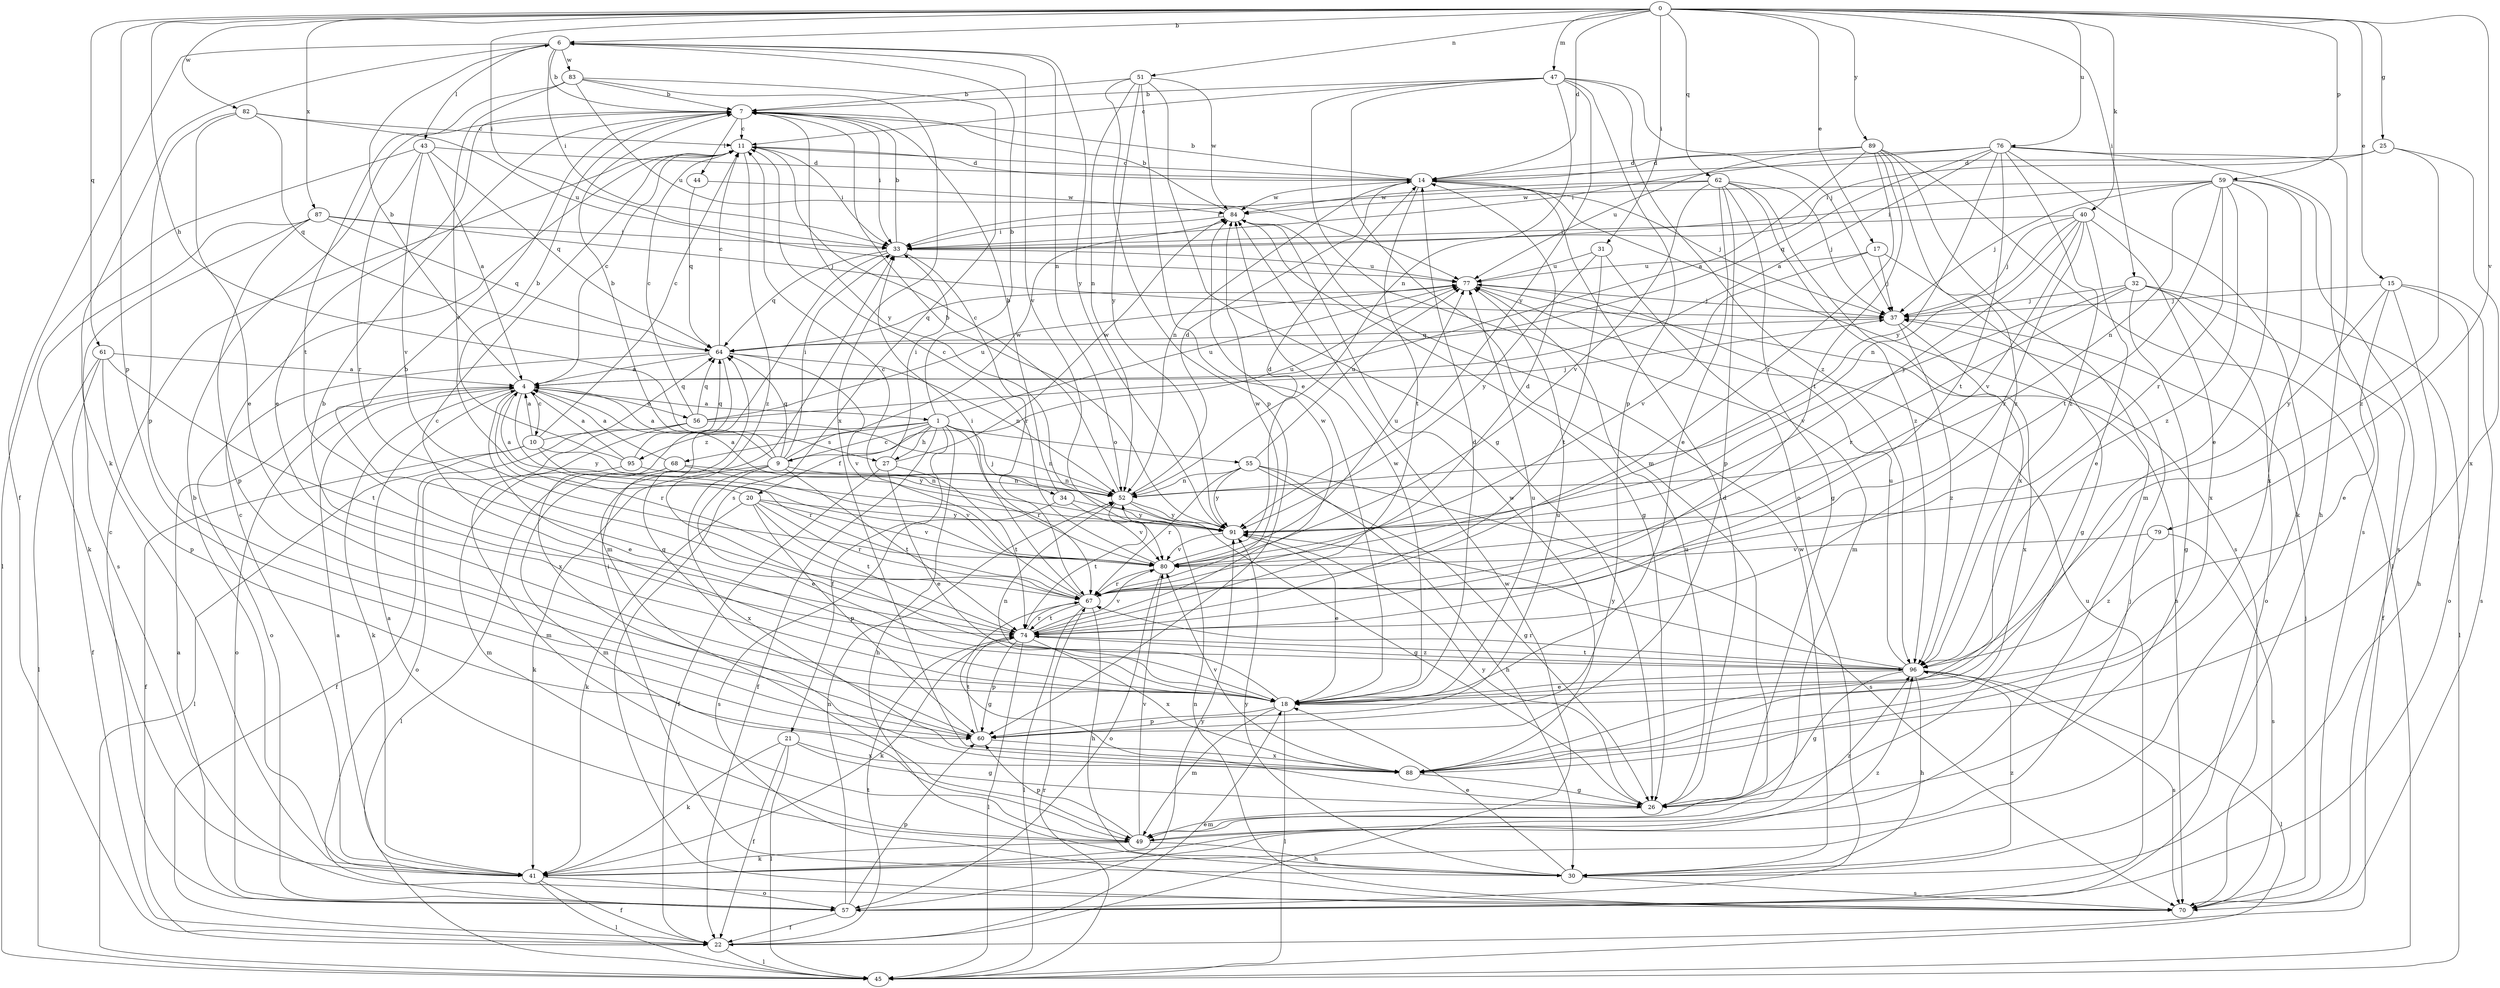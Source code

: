 strict digraph  {
0;
1;
4;
6;
7;
9;
10;
11;
14;
15;
17;
18;
20;
21;
22;
25;
26;
27;
30;
31;
32;
33;
34;
37;
40;
41;
43;
44;
45;
47;
49;
51;
52;
55;
56;
57;
59;
60;
61;
62;
64;
67;
68;
70;
74;
76;
77;
79;
80;
82;
83;
84;
87;
88;
89;
91;
95;
96;
0 -> 6  [label=b];
0 -> 14  [label=d];
0 -> 15  [label=e];
0 -> 17  [label=e];
0 -> 25  [label=g];
0 -> 27  [label=h];
0 -> 31  [label=i];
0 -> 32  [label=i];
0 -> 33  [label=i];
0 -> 40  [label=k];
0 -> 47  [label=m];
0 -> 51  [label=n];
0 -> 59  [label=p];
0 -> 60  [label=p];
0 -> 61  [label=q];
0 -> 62  [label=q];
0 -> 76  [label=u];
0 -> 79  [label=v];
0 -> 82  [label=w];
0 -> 87  [label=x];
0 -> 89  [label=y];
1 -> 6  [label=b];
1 -> 9  [label=c];
1 -> 20  [label=f];
1 -> 21  [label=f];
1 -> 22  [label=f];
1 -> 27  [label=h];
1 -> 30  [label=h];
1 -> 34  [label=j];
1 -> 55  [label=o];
1 -> 67  [label=r];
1 -> 68  [label=s];
1 -> 77  [label=u];
1 -> 95  [label=z];
4 -> 1  [label=a];
4 -> 6  [label=b];
4 -> 10  [label=c];
4 -> 11  [label=c];
4 -> 18  [label=e];
4 -> 41  [label=k];
4 -> 56  [label=o];
4 -> 57  [label=o];
4 -> 67  [label=r];
4 -> 91  [label=y];
6 -> 7  [label=b];
6 -> 22  [label=f];
6 -> 33  [label=i];
6 -> 41  [label=k];
6 -> 43  [label=l];
6 -> 52  [label=n];
6 -> 80  [label=v];
6 -> 83  [label=w];
6 -> 91  [label=y];
7 -> 11  [label=c];
7 -> 18  [label=e];
7 -> 33  [label=i];
7 -> 44  [label=l];
7 -> 91  [label=y];
9 -> 4  [label=a];
9 -> 7  [label=b];
9 -> 18  [label=e];
9 -> 33  [label=i];
9 -> 41  [label=k];
9 -> 52  [label=n];
9 -> 64  [label=q];
9 -> 74  [label=t];
9 -> 77  [label=u];
9 -> 84  [label=w];
9 -> 88  [label=x];
10 -> 4  [label=a];
10 -> 11  [label=c];
10 -> 22  [label=f];
10 -> 45  [label=l];
10 -> 64  [label=q];
10 -> 67  [label=r];
10 -> 91  [label=y];
11 -> 14  [label=d];
11 -> 33  [label=i];
11 -> 96  [label=z];
14 -> 7  [label=b];
14 -> 11  [label=c];
14 -> 37  [label=j];
14 -> 52  [label=n];
14 -> 70  [label=s];
14 -> 74  [label=t];
14 -> 84  [label=w];
15 -> 18  [label=e];
15 -> 30  [label=h];
15 -> 37  [label=j];
15 -> 57  [label=o];
15 -> 70  [label=s];
15 -> 91  [label=y];
17 -> 26  [label=g];
17 -> 37  [label=j];
17 -> 77  [label=u];
17 -> 80  [label=v];
18 -> 7  [label=b];
18 -> 11  [label=c];
18 -> 14  [label=d];
18 -> 45  [label=l];
18 -> 49  [label=m];
18 -> 52  [label=n];
18 -> 60  [label=p];
18 -> 77  [label=u];
18 -> 84  [label=w];
20 -> 4  [label=a];
20 -> 41  [label=k];
20 -> 60  [label=p];
20 -> 67  [label=r];
20 -> 74  [label=t];
20 -> 80  [label=v];
20 -> 91  [label=y];
21 -> 22  [label=f];
21 -> 26  [label=g];
21 -> 41  [label=k];
21 -> 45  [label=l];
21 -> 88  [label=x];
22 -> 18  [label=e];
22 -> 45  [label=l];
22 -> 74  [label=t];
22 -> 84  [label=w];
25 -> 14  [label=d];
25 -> 33  [label=i];
25 -> 88  [label=x];
25 -> 96  [label=z];
26 -> 14  [label=d];
26 -> 49  [label=m];
26 -> 77  [label=u];
26 -> 91  [label=y];
27 -> 18  [label=e];
27 -> 22  [label=f];
27 -> 33  [label=i];
27 -> 74  [label=t];
27 -> 84  [label=w];
30 -> 18  [label=e];
30 -> 33  [label=i];
30 -> 70  [label=s];
30 -> 84  [label=w];
30 -> 91  [label=y];
30 -> 96  [label=z];
31 -> 49  [label=m];
31 -> 74  [label=t];
31 -> 77  [label=u];
31 -> 91  [label=y];
32 -> 22  [label=f];
32 -> 26  [label=g];
32 -> 37  [label=j];
32 -> 45  [label=l];
32 -> 57  [label=o];
32 -> 67  [label=r];
32 -> 80  [label=v];
33 -> 7  [label=b];
33 -> 49  [label=m];
33 -> 64  [label=q];
33 -> 67  [label=r];
33 -> 77  [label=u];
34 -> 7  [label=b];
34 -> 70  [label=s];
34 -> 80  [label=v];
34 -> 91  [label=y];
37 -> 64  [label=q];
37 -> 88  [label=x];
37 -> 96  [label=z];
40 -> 18  [label=e];
40 -> 33  [label=i];
40 -> 37  [label=j];
40 -> 52  [label=n];
40 -> 67  [label=r];
40 -> 80  [label=v];
40 -> 88  [label=x];
40 -> 91  [label=y];
41 -> 4  [label=a];
41 -> 7  [label=b];
41 -> 11  [label=c];
41 -> 22  [label=f];
41 -> 37  [label=j];
41 -> 45  [label=l];
41 -> 57  [label=o];
41 -> 96  [label=z];
43 -> 4  [label=a];
43 -> 14  [label=d];
43 -> 45  [label=l];
43 -> 64  [label=q];
43 -> 67  [label=r];
43 -> 80  [label=v];
44 -> 64  [label=q];
44 -> 84  [label=w];
45 -> 67  [label=r];
47 -> 7  [label=b];
47 -> 11  [label=c];
47 -> 37  [label=j];
47 -> 49  [label=m];
47 -> 52  [label=n];
47 -> 57  [label=o];
47 -> 60  [label=p];
47 -> 91  [label=y];
47 -> 96  [label=z];
49 -> 4  [label=a];
49 -> 30  [label=h];
49 -> 41  [label=k];
49 -> 60  [label=p];
49 -> 80  [label=v];
49 -> 96  [label=z];
51 -> 7  [label=b];
51 -> 18  [label=e];
51 -> 26  [label=g];
51 -> 52  [label=n];
51 -> 60  [label=p];
51 -> 84  [label=w];
51 -> 91  [label=y];
52 -> 4  [label=a];
52 -> 11  [label=c];
52 -> 14  [label=d];
52 -> 26  [label=g];
52 -> 74  [label=t];
52 -> 91  [label=y];
55 -> 26  [label=g];
55 -> 30  [label=h];
55 -> 52  [label=n];
55 -> 67  [label=r];
55 -> 70  [label=s];
55 -> 77  [label=u];
55 -> 91  [label=y];
56 -> 11  [label=c];
56 -> 22  [label=f];
56 -> 37  [label=j];
56 -> 49  [label=m];
56 -> 52  [label=n];
56 -> 57  [label=o];
56 -> 64  [label=q];
56 -> 77  [label=u];
57 -> 4  [label=a];
57 -> 11  [label=c];
57 -> 22  [label=f];
57 -> 52  [label=n];
57 -> 60  [label=p];
57 -> 77  [label=u];
57 -> 91  [label=y];
59 -> 18  [label=e];
59 -> 33  [label=i];
59 -> 37  [label=j];
59 -> 52  [label=n];
59 -> 67  [label=r];
59 -> 70  [label=s];
59 -> 74  [label=t];
59 -> 84  [label=w];
59 -> 88  [label=x];
59 -> 96  [label=z];
60 -> 64  [label=q];
60 -> 74  [label=t];
60 -> 77  [label=u];
60 -> 88  [label=x];
61 -> 4  [label=a];
61 -> 22  [label=f];
61 -> 45  [label=l];
61 -> 60  [label=p];
61 -> 74  [label=t];
62 -> 18  [label=e];
62 -> 26  [label=g];
62 -> 33  [label=i];
62 -> 37  [label=j];
62 -> 60  [label=p];
62 -> 80  [label=v];
62 -> 84  [label=w];
62 -> 88  [label=x];
62 -> 96  [label=z];
64 -> 4  [label=a];
64 -> 11  [label=c];
64 -> 52  [label=n];
64 -> 57  [label=o];
64 -> 80  [label=v];
64 -> 88  [label=x];
67 -> 11  [label=c];
67 -> 14  [label=d];
67 -> 26  [label=g];
67 -> 30  [label=h];
67 -> 33  [label=i];
67 -> 45  [label=l];
67 -> 74  [label=t];
67 -> 84  [label=w];
68 -> 4  [label=a];
68 -> 45  [label=l];
68 -> 49  [label=m];
68 -> 52  [label=n];
68 -> 80  [label=v];
70 -> 37  [label=j];
70 -> 52  [label=n];
74 -> 7  [label=b];
74 -> 41  [label=k];
74 -> 45  [label=l];
74 -> 60  [label=p];
74 -> 67  [label=r];
74 -> 80  [label=v];
74 -> 84  [label=w];
74 -> 88  [label=x];
74 -> 96  [label=z];
76 -> 4  [label=a];
76 -> 14  [label=d];
76 -> 30  [label=h];
76 -> 33  [label=i];
76 -> 41  [label=k];
76 -> 64  [label=q];
76 -> 70  [label=s];
76 -> 74  [label=t];
76 -> 91  [label=y];
76 -> 96  [label=z];
77 -> 37  [label=j];
77 -> 64  [label=q];
77 -> 70  [label=s];
79 -> 70  [label=s];
79 -> 80  [label=v];
79 -> 96  [label=z];
80 -> 11  [label=c];
80 -> 14  [label=d];
80 -> 57  [label=o];
80 -> 67  [label=r];
80 -> 77  [label=u];
82 -> 11  [label=c];
82 -> 18  [label=e];
82 -> 60  [label=p];
82 -> 64  [label=q];
82 -> 77  [label=u];
83 -> 7  [label=b];
83 -> 70  [label=s];
83 -> 74  [label=t];
83 -> 77  [label=u];
83 -> 80  [label=v];
83 -> 88  [label=x];
84 -> 7  [label=b];
84 -> 26  [label=g];
84 -> 33  [label=i];
87 -> 33  [label=i];
87 -> 37  [label=j];
87 -> 41  [label=k];
87 -> 60  [label=p];
87 -> 64  [label=q];
87 -> 70  [label=s];
88 -> 26  [label=g];
88 -> 80  [label=v];
88 -> 84  [label=w];
89 -> 4  [label=a];
89 -> 14  [label=d];
89 -> 45  [label=l];
89 -> 49  [label=m];
89 -> 67  [label=r];
89 -> 74  [label=t];
89 -> 77  [label=u];
89 -> 96  [label=z];
91 -> 7  [label=b];
91 -> 18  [label=e];
91 -> 80  [label=v];
95 -> 4  [label=a];
95 -> 7  [label=b];
95 -> 49  [label=m];
95 -> 52  [label=n];
95 -> 64  [label=q];
96 -> 18  [label=e];
96 -> 26  [label=g];
96 -> 30  [label=h];
96 -> 45  [label=l];
96 -> 67  [label=r];
96 -> 70  [label=s];
96 -> 74  [label=t];
96 -> 77  [label=u];
96 -> 91  [label=y];
}
